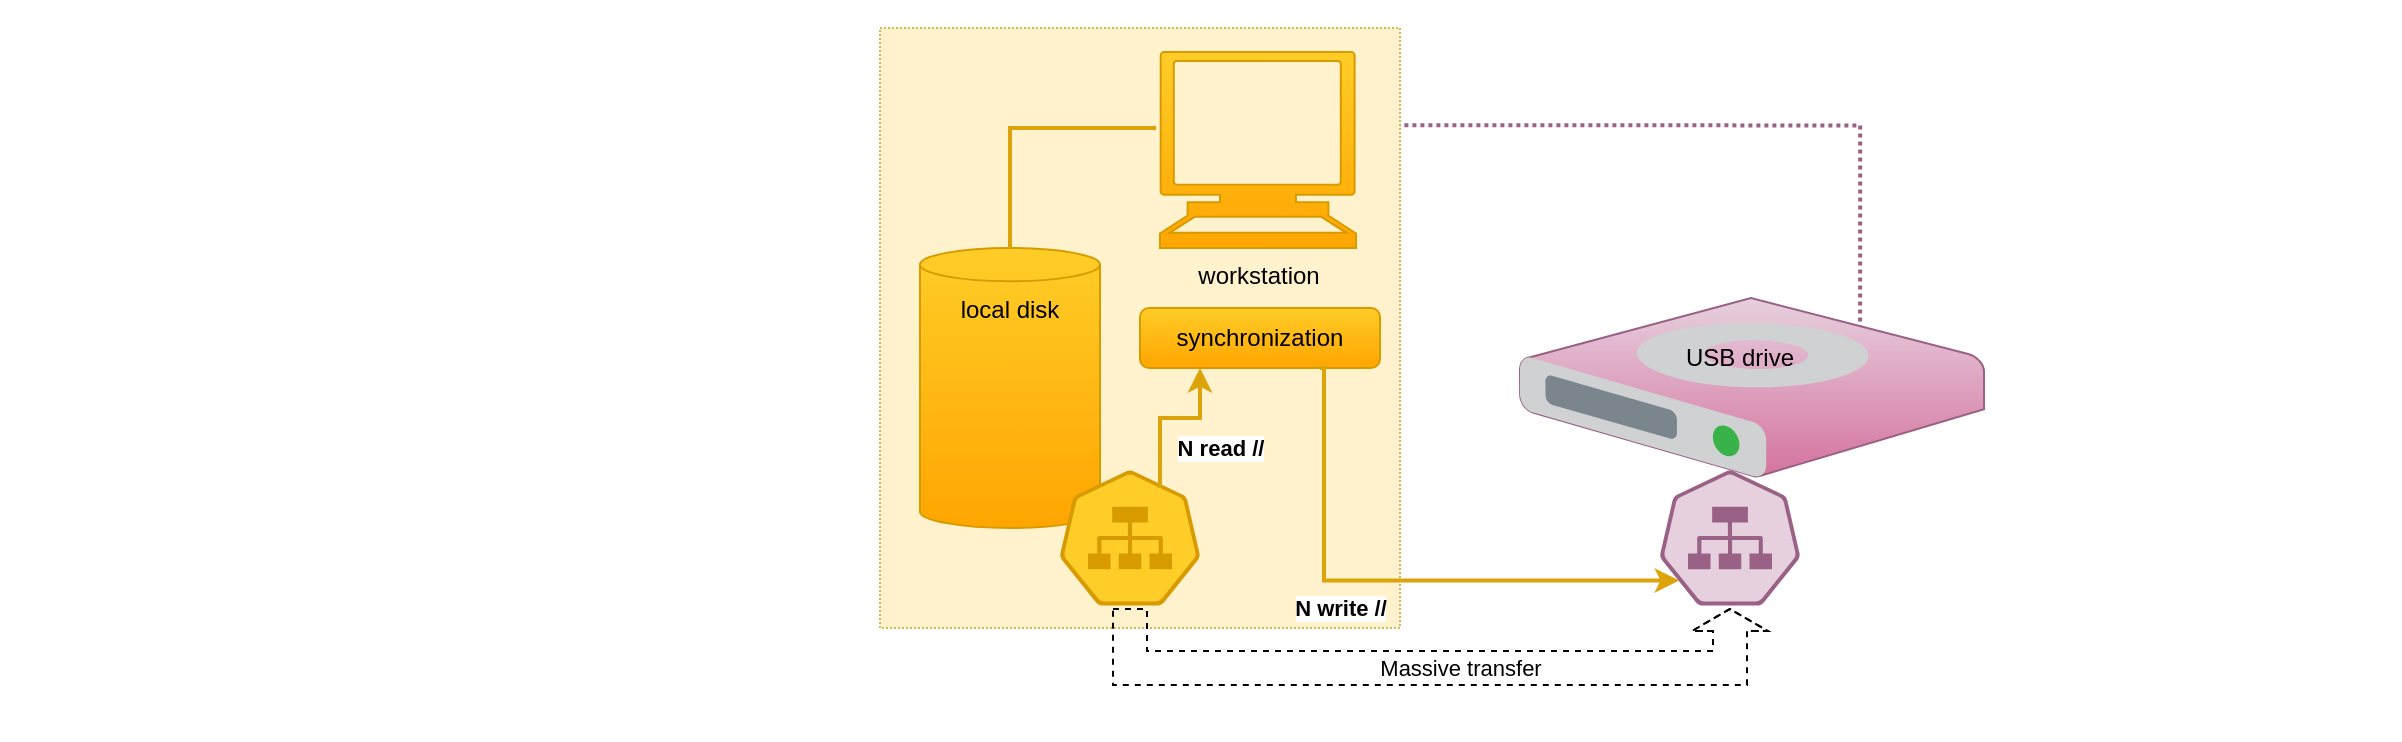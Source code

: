 <mxfile version="21.7.5" type="device" pages="5">
  <diagram name="parallel" id="xbd1cmqakaeu0mEXUq34">
    <mxGraphModel dx="1964" dy="855" grid="1" gridSize="10" guides="1" tooltips="1" connect="1" arrows="1" fold="1" page="1" pageScale="1" pageWidth="850" pageHeight="1100" math="0" shadow="0">
      <root>
        <mxCell id="0" />
        <mxCell id="1" parent="0" />
        <mxCell id="HlPi_A0TnI8v9f5cpEIh-1" value="" style="rounded=0;whiteSpace=wrap;html=1;strokeColor=none;fillColor=none;" parent="1" vertex="1">
          <mxGeometry x="-750" y="276" width="1200" height="370" as="geometry" />
        </mxCell>
        <mxCell id="HlPi_A0TnI8v9f5cpEIh-9" value="" style="endArrow=none;html=1;rounded=0;exitX=1.002;exitY=0.374;exitDx=0;exitDy=0;exitPerimeter=0;entryX=0.733;entryY=0.222;entryDx=0;entryDy=0;entryPerimeter=0;edgeStyle=orthogonalEdgeStyle;strokeWidth=2;strokeColor=#996185;dashed=1;dashPattern=1 1;" parent="1" source="HlPi_A0TnI8v9f5cpEIh-4" target="NjEROdZfGvhlIsb-5Q5I-1" edge="1">
          <mxGeometry width="50" height="50" relative="1" as="geometry">
            <mxPoint x="-90" y="450" as="sourcePoint" />
            <mxPoint y="400" as="targetPoint" />
          </mxGeometry>
        </mxCell>
        <mxCell id="HlPi_A0TnI8v9f5cpEIh-2" value="" style="rounded=0;whiteSpace=wrap;html=1;dashed=1;dashPattern=1 1;fillColor=#fff2cc;strokeColor=#d6b656;" parent="1" vertex="1">
          <mxGeometry x="-310" y="290" width="260" height="300" as="geometry" />
        </mxCell>
        <mxCell id="HlPi_A0TnI8v9f5cpEIh-3" value="local disk" style="shape=cylinder3;whiteSpace=wrap;html=1;boundedLbl=1;backgroundOutline=1;size=8.31;fillColor=#ffcd28;strokeColor=#d79b00;verticalAlign=top;gradientColor=#ffa500;" parent="1" vertex="1">
          <mxGeometry x="-290" y="400" width="90" height="140" as="geometry" />
        </mxCell>
        <mxCell id="HlPi_A0TnI8v9f5cpEIh-4" value="workstation" style="shape=mxgraph.signs.tech.computer;html=1;pointerEvents=1;fillColor=#ffcd28;strokeColor=#d79b00;verticalLabelPosition=bottom;verticalAlign=top;align=center;sketch=0;gradientColor=#ffa500;" parent="1" vertex="1">
          <mxGeometry x="-170" y="302" width="98" height="98" as="geometry" />
        </mxCell>
        <mxCell id="HlPi_A0TnI8v9f5cpEIh-6" value="" style="sketch=0;html=1;dashed=0;whitespace=wrap;fillColor=#ffcd28;strokeColor=#d79b00;points=[[0.005,0.63,0],[0.1,0.2,0],[0.9,0.2,0],[0.5,0,0],[0.995,0.63,0],[0.72,0.99,0],[0.5,1,0],[0.28,0.99,0]];verticalLabelPosition=bottom;align=center;verticalAlign=top;shape=mxgraph.kubernetes.icon;prIcon=svc;gradientColor=#ffa500;" parent="1" vertex="1">
          <mxGeometry x="-220" y="510" width="70" height="70" as="geometry" />
        </mxCell>
        <mxCell id="HlPi_A0TnI8v9f5cpEIh-8" value="" style="endArrow=none;html=1;rounded=0;entryX=-0.02;entryY=0.388;entryDx=0;entryDy=0;entryPerimeter=0;exitX=0.5;exitY=0;exitDx=0;exitDy=0;exitPerimeter=0;edgeStyle=orthogonalEdgeStyle;strokeWidth=2;strokeColor=#dca30a;" parent="1" source="HlPi_A0TnI8v9f5cpEIh-3" target="HlPi_A0TnI8v9f5cpEIh-4" edge="1">
          <mxGeometry width="50" height="50" relative="1" as="geometry">
            <mxPoint x="-30" y="470" as="sourcePoint" />
            <mxPoint x="20" y="420" as="targetPoint" />
            <Array as="points">
              <mxPoint x="-245" y="340" />
            </Array>
          </mxGeometry>
        </mxCell>
        <mxCell id="HlPi_A0TnI8v9f5cpEIh-11" value="" style="sketch=0;html=1;dashed=0;whitespace=wrap;fillColor=#e6d0de;strokeColor=#996185;points=[[0.005,0.63,0],[0.1,0.2,0],[0.9,0.2,0],[0.5,0,0],[0.995,0.63,0],[0.72,0.99,0],[0.5,1,0],[0.28,0.99,0]];verticalLabelPosition=bottom;align=center;verticalAlign=top;shape=mxgraph.kubernetes.icon;prIcon=svc;gradientColor=#d5739d;" parent="1" vertex="1">
          <mxGeometry x="80" y="510" width="70" height="70" as="geometry" />
        </mxCell>
        <mxCell id="HlPi_A0TnI8v9f5cpEIh-12" value="synchronization" style="rounded=1;whiteSpace=wrap;html=1;fillColor=#ffcd28;gradientColor=#ffa500;strokeColor=#d79b00;" parent="1" vertex="1">
          <mxGeometry x="-180" y="430" width="120" height="30" as="geometry" />
        </mxCell>
        <mxCell id="HlPi_A0TnI8v9f5cpEIh-13" value="&lt;font style=&quot;font-size: 11px;&quot;&gt;&lt;b&gt;N read //&lt;/b&gt;&lt;/font&gt;" style="endArrow=classic;html=1;rounded=0;exitX=0.714;exitY=0.143;exitDx=0;exitDy=0;exitPerimeter=0;entryX=0.25;entryY=1;entryDx=0;entryDy=0;strokeColor=#dca30a;strokeWidth=2;endFill=1;edgeStyle=orthogonalEdgeStyle;" parent="1" source="HlPi_A0TnI8v9f5cpEIh-6" target="HlPi_A0TnI8v9f5cpEIh-12" edge="1">
          <mxGeometry x="0.375" y="-18" width="50" height="50" relative="1" as="geometry">
            <mxPoint x="-90" y="450" as="sourcePoint" />
            <mxPoint x="-40" y="400" as="targetPoint" />
            <mxPoint x="-8" y="15" as="offset" />
          </mxGeometry>
        </mxCell>
        <mxCell id="HlPi_A0TnI8v9f5cpEIh-14" value="&lt;b&gt;N write //&lt;/b&gt;" style="endArrow=classic;html=1;rounded=0;exitX=0.75;exitY=1;exitDx=0;exitDy=0;entryX=0.137;entryY=0.803;entryDx=0;entryDy=0;entryPerimeter=0;strokeColor=#dca30a;strokeWidth=2;endFill=1;edgeStyle=orthogonalEdgeStyle;" parent="1" source="HlPi_A0TnI8v9f5cpEIh-12" target="HlPi_A0TnI8v9f5cpEIh-11" edge="1">
          <mxGeometry x="-0.187" y="-14" width="50" height="50" relative="1" as="geometry">
            <mxPoint x="-90" y="450" as="sourcePoint" />
            <mxPoint x="-40" y="400" as="targetPoint" />
            <Array as="points">
              <mxPoint x="-88" y="566" />
            </Array>
            <mxPoint as="offset" />
          </mxGeometry>
        </mxCell>
        <mxCell id="wDPDNgeOuQxSeEBZ8hxu-2" value="Massive transfer" style="endArrow=classic;html=1;rounded=0;exitX=0.5;exitY=1;exitDx=0;exitDy=0;exitPerimeter=0;entryX=0.5;entryY=1;entryDx=0;entryDy=0;entryPerimeter=0;edgeStyle=orthogonalEdgeStyle;curved=1;dashed=1;shape=flexArrow;labelBackgroundColor=none;width=17;endSize=3.335;" parent="1" source="HlPi_A0TnI8v9f5cpEIh-6" target="HlPi_A0TnI8v9f5cpEIh-11" edge="1">
          <mxGeometry x="0.083" width="50" height="50" relative="1" as="geometry">
            <mxPoint x="-150" y="480" as="sourcePoint" />
            <mxPoint x="-100" y="430" as="targetPoint" />
            <Array as="points">
              <mxPoint x="-185" y="610" />
              <mxPoint x="115" y="610" />
            </Array>
            <mxPoint as="offset" />
          </mxGeometry>
        </mxCell>
        <mxCell id="NjEROdZfGvhlIsb-5Q5I-1" value="" style="sketch=0;shadow=0;dashed=0;html=1;labelPosition=center;verticalLabelPosition=bottom;verticalAlign=top;align=center;outlineConnect=0;shape=mxgraph.veeam.3d.hard_drive;fillColor=#e6d0de;strokeColor=#996185;gradientColor=#d5739d;" parent="1" vertex="1">
          <mxGeometry x="10" y="425" width="232" height="90" as="geometry" />
        </mxCell>
        <mxCell id="wDPDNgeOuQxSeEBZ8hxu-3" value="USB drive" style="text;html=1;strokeColor=none;fillColor=none;align=center;verticalAlign=middle;whiteSpace=wrap;rounded=0;" parent="1" vertex="1">
          <mxGeometry x="90" y="440" width="60" height="30" as="geometry" />
        </mxCell>
      </root>
    </mxGraphModel>
  </diagram>
  <diagram name="parallel-obs" id="N-ErnAA34f1O9zT_d5eC">
    <mxGraphModel dx="1778" dy="713" grid="1" gridSize="10" guides="1" tooltips="1" connect="1" arrows="1" fold="1" page="1" pageScale="1" pageWidth="850" pageHeight="1100" math="0" shadow="0">
      <root>
        <mxCell id="h4xe_5m704zzYySY3POV-0" />
        <mxCell id="h4xe_5m704zzYySY3POV-1" parent="h4xe_5m704zzYySY3POV-0" />
        <mxCell id="h4xe_5m704zzYySY3POV-2" value="" style="rounded=0;whiteSpace=wrap;html=1;fillColor=none;strokeColor=none;" parent="h4xe_5m704zzYySY3POV-1" vertex="1">
          <mxGeometry x="-670" y="275" width="1200" height="370" as="geometry" />
        </mxCell>
        <mxCell id="ImFXF801CmeE-Objmwmf-1" value="internet" style="ellipse;shape=cloud;whiteSpace=wrap;html=1;fillColor=#f5f5f5;strokeColor=#666666;gradientColor=#b3b3b3;" parent="h4xe_5m704zzYySY3POV-1" vertex="1">
          <mxGeometry x="-90" y="420" width="120" height="80" as="geometry" />
        </mxCell>
        <mxCell id="ImFXF801CmeE-Objmwmf-4" value="Cloud Storage provider" style="rounded=0;whiteSpace=wrap;html=1;dashed=1;dashPattern=1 1;fillColor=#e1d5e7;strokeColor=#9673a6;verticalAlign=top;" parent="h4xe_5m704zzYySY3POV-1" vertex="1">
          <mxGeometry x="60" y="380" width="220" height="220" as="geometry" />
        </mxCell>
        <mxCell id="h4xe_5m704zzYySY3POV-3" value="" style="rounded=0;whiteSpace=wrap;html=1;dashed=1;dashPattern=1 1;fillColor=#fff2cc;strokeColor=#d6b656;" parent="h4xe_5m704zzYySY3POV-1" vertex="1">
          <mxGeometry x="-360" y="290" width="260" height="310" as="geometry" />
        </mxCell>
        <mxCell id="h4xe_5m704zzYySY3POV-4" value="local disk" style="shape=cylinder3;whiteSpace=wrap;html=1;boundedLbl=1;backgroundOutline=1;size=8.31;fillColor=#ffcd28;strokeColor=#d79b00;verticalAlign=top;gradientColor=#ffa500;" parent="h4xe_5m704zzYySY3POV-1" vertex="1">
          <mxGeometry x="-340" y="400" width="90" height="140" as="geometry" />
        </mxCell>
        <mxCell id="h4xe_5m704zzYySY3POV-5" value="workstation" style="shape=mxgraph.signs.tech.computer;html=1;pointerEvents=1;fillColor=#ffcd28;strokeColor=#d79b00;verticalLabelPosition=bottom;verticalAlign=top;align=center;sketch=0;gradientColor=#ffa500;" parent="h4xe_5m704zzYySY3POV-1" vertex="1">
          <mxGeometry x="-220" y="302" width="98" height="98" as="geometry" />
        </mxCell>
        <mxCell id="h4xe_5m704zzYySY3POV-7" value="" style="sketch=0;html=1;dashed=0;whitespace=wrap;fillColor=#ffcd28;strokeColor=#d79b00;points=[[0.005,0.63,0],[0.1,0.2,0],[0.9,0.2,0],[0.5,0,0],[0.995,0.63,0],[0.72,0.99,0],[0.5,1,0],[0.28,0.99,0]];verticalLabelPosition=bottom;align=center;verticalAlign=top;shape=mxgraph.kubernetes.icon;prIcon=svc;gradientColor=#ffa500;" parent="h4xe_5m704zzYySY3POV-1" vertex="1">
          <mxGeometry x="-270" y="510" width="70" height="70" as="geometry" />
        </mxCell>
        <mxCell id="h4xe_5m704zzYySY3POV-9" value="" style="endArrow=none;html=1;rounded=0;entryX=-0.02;entryY=0.388;entryDx=0;entryDy=0;entryPerimeter=0;exitX=0.5;exitY=0;exitDx=0;exitDy=0;exitPerimeter=0;edgeStyle=orthogonalEdgeStyle;strokeWidth=2;strokeColor=#dca30a;" parent="h4xe_5m704zzYySY3POV-1" source="h4xe_5m704zzYySY3POV-4" target="h4xe_5m704zzYySY3POV-5" edge="1">
          <mxGeometry width="50" height="50" relative="1" as="geometry">
            <mxPoint x="-80" y="470" as="sourcePoint" />
            <mxPoint x="-30" y="420" as="targetPoint" />
            <Array as="points">
              <mxPoint x="-295" y="340" />
            </Array>
          </mxGeometry>
        </mxCell>
        <mxCell id="h4xe_5m704zzYySY3POV-13" value="synchronization" style="rounded=1;whiteSpace=wrap;html=1;fillColor=#ffcd28;gradientColor=#ffa500;strokeColor=#d79b00;" parent="h4xe_5m704zzYySY3POV-1" vertex="1">
          <mxGeometry x="-240" y="430" width="130" height="30" as="geometry" />
        </mxCell>
        <mxCell id="h4xe_5m704zzYySY3POV-14" value="&lt;b style=&quot;border-color: var(--border-color); color: rgb(0, 0, 0); font-family: Helvetica; font-size: 11px; font-style: normal; font-variant-ligatures: normal; font-variant-caps: normal; letter-spacing: normal; orphans: 2; text-align: center; text-indent: 0px; text-transform: none; widows: 2; word-spacing: 0px; -webkit-text-stroke-width: 0px; background-color: rgb(255, 255, 255); text-decoration-thickness: initial; text-decoration-style: initial; text-decoration-color: initial;&quot;&gt;N read //&lt;/b&gt;" style="endArrow=classic;html=1;rounded=0;exitX=0.714;exitY=0.143;exitDx=0;exitDy=0;exitPerimeter=0;entryX=0.25;entryY=1;entryDx=0;entryDy=0;strokeColor=#dca30a;strokeWidth=2;endFill=1;edgeStyle=orthogonalEdgeStyle;" parent="h4xe_5m704zzYySY3POV-1" source="h4xe_5m704zzYySY3POV-7" target="h4xe_5m704zzYySY3POV-13" edge="1">
          <mxGeometry width="50" height="50" relative="1" as="geometry">
            <mxPoint x="-140" y="450" as="sourcePoint" />
            <mxPoint x="-90" y="400" as="targetPoint" />
          </mxGeometry>
        </mxCell>
        <mxCell id="h4xe_5m704zzYySY3POV-15" value="&lt;b style=&quot;border-color: var(--border-color); color: rgb(0, 0, 0); font-family: Helvetica; font-size: 11px; font-style: normal; font-variant-ligatures: normal; font-variant-caps: normal; letter-spacing: normal; orphans: 2; text-align: center; text-indent: 0px; text-transform: none; widows: 2; word-spacing: 0px; -webkit-text-stroke-width: 0px; text-decoration-thickness: initial; text-decoration-style: initial; text-decoration-color: initial;&quot;&gt;N write //&lt;/b&gt;" style="endArrow=classic;html=1;rounded=0;exitX=0.75;exitY=1;exitDx=0;exitDy=0;entryX=0.137;entryY=0.803;entryDx=0;entryDy=0;entryPerimeter=0;strokeColor=#dca30a;strokeWidth=2;endFill=1;edgeStyle=orthogonalEdgeStyle;" parent="h4xe_5m704zzYySY3POV-1" source="h4xe_5m704zzYySY3POV-13" target="h4xe_5m704zzYySY3POV-12" edge="1">
          <mxGeometry x="-0.833" y="-10" width="50" height="50" relative="1" as="geometry">
            <mxPoint x="-140" y="450" as="sourcePoint" />
            <mxPoint x="-90" y="400" as="targetPoint" />
            <Array as="points">
              <mxPoint x="-142" y="480" />
              <mxPoint x="-10" y="480" />
              <mxPoint x="-10" y="566" />
            </Array>
            <mxPoint as="offset" />
          </mxGeometry>
        </mxCell>
        <mxCell id="ImFXF801CmeE-Objmwmf-0" value="" style="sketch=0;outlineConnect=0;fillColor=#a20025;strokeColor=#6F0000;dashed=0;verticalLabelPosition=bottom;verticalAlign=top;align=center;html=1;fontSize=12;fontStyle=0;aspect=fixed;pointerEvents=1;shape=mxgraph.aws4.bucket;fontColor=#ffffff;" parent="h4xe_5m704zzYySY3POV-1" vertex="1">
          <mxGeometry x="76.15" y="430" width="105.77" height="110" as="geometry" />
        </mxCell>
        <mxCell id="h4xe_5m704zzYySY3POV-12" value="" style="sketch=0;html=1;dashed=0;whitespace=wrap;fillColor=#e6d0de;strokeColor=#996185;points=[[0.005,0.63,0],[0.1,0.2,0],[0.9,0.2,0],[0.5,0,0],[0.995,0.63,0],[0.72,0.99,0],[0.5,1,0],[0.28,0.99,0]];verticalLabelPosition=bottom;align=center;verticalAlign=top;shape=mxgraph.kubernetes.icon;prIcon=svc;gradientColor=#d5739d;" parent="h4xe_5m704zzYySY3POV-1" vertex="1">
          <mxGeometry x="130" y="510" width="70" height="70" as="geometry" />
        </mxCell>
        <mxCell id="1ufUF06PB-6qoJVtZd1o-1" value="" style="endArrow=classic;html=1;rounded=0;exitX=0.5;exitY=1;exitDx=0;exitDy=0;exitPerimeter=0;entryX=0.5;entryY=1;entryDx=0;entryDy=0;entryPerimeter=0;edgeStyle=orthogonalEdgeStyle;shape=flexArrow;labelBackgroundColor=none;dashed=1;endSize=3.381;width=18.571;" edge="1" parent="h4xe_5m704zzYySY3POV-1" source="h4xe_5m704zzYySY3POV-7" target="h4xe_5m704zzYySY3POV-12">
          <mxGeometry width="50" height="50" relative="1" as="geometry">
            <mxPoint x="-170" y="490" as="sourcePoint" />
            <mxPoint x="-120" y="440" as="targetPoint" />
            <Array as="points">
              <mxPoint x="-235" y="620" />
              <mxPoint x="165" y="620" />
            </Array>
          </mxGeometry>
        </mxCell>
        <mxCell id="PvTCi-J2W3V6Vu_U8ob3-0" value="Massive transfer" style="edgeLabel;html=1;align=center;verticalAlign=middle;resizable=0;points=[];" vertex="1" connectable="0" parent="1ufUF06PB-6qoJVtZd1o-1">
          <mxGeometry x="-0.107" y="-2" relative="1" as="geometry">
            <mxPoint as="offset" />
          </mxGeometry>
        </mxCell>
      </root>
    </mxGraphModel>
  </diagram>
  <diagram name="flow" id="vfZSy7-a56-CVmurbbdk">
    <mxGraphModel dx="1964" dy="855" grid="1" gridSize="10" guides="1" tooltips="1" connect="1" arrows="1" fold="1" page="1" pageScale="1" pageWidth="850" pageHeight="1100" math="0" shadow="0">
      <root>
        <mxCell id="Wtbp_oa7AHhfb4Buwzyu-0" />
        <mxCell id="Wtbp_oa7AHhfb4Buwzyu-1" parent="Wtbp_oa7AHhfb4Buwzyu-0" />
        <mxCell id="BjwVU6OR3pBGzID2t4Jb-0" value="" style="rounded=0;whiteSpace=wrap;html=1;strokeColor=none;fillColor=none;" vertex="1" parent="Wtbp_oa7AHhfb4Buwzyu-1">
          <mxGeometry x="-750" y="276" width="1200" height="370" as="geometry" />
        </mxCell>
        <mxCell id="BjwVU6OR3pBGzID2t4Jb-1" value="" style="endArrow=none;html=1;rounded=0;exitX=1.002;exitY=0.374;exitDx=0;exitDy=0;exitPerimeter=0;entryX=0.733;entryY=0.222;entryDx=0;entryDy=0;entryPerimeter=0;edgeStyle=orthogonalEdgeStyle;strokeWidth=2;strokeColor=#996185;dashed=1;dashPattern=1 1;" edge="1" parent="Wtbp_oa7AHhfb4Buwzyu-1" source="BjwVU6OR3pBGzID2t4Jb-4" target="BjwVU6OR3pBGzID2t4Jb-11">
          <mxGeometry width="50" height="50" relative="1" as="geometry">
            <mxPoint x="-90" y="450" as="sourcePoint" />
            <mxPoint y="400" as="targetPoint" />
          </mxGeometry>
        </mxCell>
        <mxCell id="BjwVU6OR3pBGzID2t4Jb-2" value="" style="rounded=0;whiteSpace=wrap;html=1;dashed=1;dashPattern=1 1;fillColor=#fff2cc;strokeColor=#d6b656;" vertex="1" parent="Wtbp_oa7AHhfb4Buwzyu-1">
          <mxGeometry x="-310" y="290" width="260" height="300" as="geometry" />
        </mxCell>
        <mxCell id="BjwVU6OR3pBGzID2t4Jb-3" value="local disk" style="shape=cylinder3;whiteSpace=wrap;html=1;boundedLbl=1;backgroundOutline=1;size=8.31;fillColor=#ffcd28;strokeColor=#d79b00;verticalAlign=top;gradientColor=#ffa500;" vertex="1" parent="Wtbp_oa7AHhfb4Buwzyu-1">
          <mxGeometry x="-290" y="400" width="90" height="140" as="geometry" />
        </mxCell>
        <mxCell id="BjwVU6OR3pBGzID2t4Jb-4" value="workstation" style="shape=mxgraph.signs.tech.computer;html=1;pointerEvents=1;fillColor=#ffcd28;strokeColor=#d79b00;verticalLabelPosition=bottom;verticalAlign=top;align=center;sketch=0;gradientColor=#ffa500;" vertex="1" parent="Wtbp_oa7AHhfb4Buwzyu-1">
          <mxGeometry x="-170" y="302" width="98" height="98" as="geometry" />
        </mxCell>
        <mxCell id="BjwVU6OR3pBGzID2t4Jb-5" value="" style="sketch=0;html=1;dashed=0;whitespace=wrap;fillColor=#ffcd28;strokeColor=#d79b00;points=[[0.005,0.63,0],[0.1,0.2,0],[0.9,0.2,0],[0.5,0,0],[0.995,0.63,0],[0.72,0.99,0],[0.5,1,0],[0.28,0.99,0]];verticalLabelPosition=bottom;align=center;verticalAlign=top;shape=mxgraph.kubernetes.icon;prIcon=svc;gradientColor=#ffa500;" vertex="1" parent="Wtbp_oa7AHhfb4Buwzyu-1">
          <mxGeometry x="-220" y="510" width="70" height="70" as="geometry" />
        </mxCell>
        <mxCell id="BjwVU6OR3pBGzID2t4Jb-6" value="" style="endArrow=none;html=1;rounded=0;entryX=-0.02;entryY=0.388;entryDx=0;entryDy=0;entryPerimeter=0;exitX=0.5;exitY=0;exitDx=0;exitDy=0;exitPerimeter=0;edgeStyle=orthogonalEdgeStyle;strokeWidth=2;strokeColor=#dca30a;" edge="1" parent="Wtbp_oa7AHhfb4Buwzyu-1" source="BjwVU6OR3pBGzID2t4Jb-3" target="BjwVU6OR3pBGzID2t4Jb-4">
          <mxGeometry width="50" height="50" relative="1" as="geometry">
            <mxPoint x="-30" y="470" as="sourcePoint" />
            <mxPoint x="20" y="420" as="targetPoint" />
            <Array as="points">
              <mxPoint x="-245" y="340" />
            </Array>
          </mxGeometry>
        </mxCell>
        <mxCell id="BjwVU6OR3pBGzID2t4Jb-7" value="" style="sketch=0;html=1;dashed=0;whitespace=wrap;fillColor=#e6d0de;strokeColor=#996185;points=[[0.005,0.63,0],[0.1,0.2,0],[0.9,0.2,0],[0.5,0,0],[0.995,0.63,0],[0.72,0.99,0],[0.5,1,0],[0.28,0.99,0]];verticalLabelPosition=bottom;align=center;verticalAlign=top;shape=mxgraph.kubernetes.icon;prIcon=svc;gradientColor=#d5739d;" vertex="1" parent="Wtbp_oa7AHhfb4Buwzyu-1">
          <mxGeometry x="80" y="510" width="70" height="70" as="geometry" />
        </mxCell>
        <mxCell id="BjwVU6OR3pBGzID2t4Jb-8" value="synchronization" style="rounded=1;whiteSpace=wrap;html=1;fillColor=#ffcd28;gradientColor=#ffa500;strokeColor=#d79b00;" vertex="1" parent="Wtbp_oa7AHhfb4Buwzyu-1">
          <mxGeometry x="-180" y="430" width="120" height="30" as="geometry" />
        </mxCell>
        <mxCell id="BjwVU6OR3pBGzID2t4Jb-9" value="" style="endArrow=classic;html=1;rounded=0;exitX=0.5;exitY=0;exitDx=0;exitDy=0;exitPerimeter=0;entryX=0.25;entryY=1;entryDx=0;entryDy=0;strokeColor=#dca30a;strokeWidth=2;endFill=1;edgeStyle=orthogonalEdgeStyle;startArrow=classic;startFill=1;" edge="1" parent="Wtbp_oa7AHhfb4Buwzyu-1" source="BjwVU6OR3pBGzID2t4Jb-5" target="BjwVU6OR3pBGzID2t4Jb-8">
          <mxGeometry x="0.375" y="-18" width="50" height="50" relative="1" as="geometry">
            <mxPoint x="-90" y="450" as="sourcePoint" />
            <mxPoint x="-40" y="400" as="targetPoint" />
            <mxPoint x="-8" y="15" as="offset" />
            <Array as="points">
              <mxPoint x="-185" y="485" />
              <mxPoint x="-150" y="485" />
            </Array>
          </mxGeometry>
        </mxCell>
        <mxCell id="BjwVU6OR3pBGzID2t4Jb-10" value="&lt;b&gt;encrypt // write&lt;/b&gt;" style="endArrow=classic;html=1;rounded=0;exitX=0.75;exitY=1;exitDx=0;exitDy=0;entryX=0.1;entryY=0.2;entryDx=0;entryDy=0;entryPerimeter=0;strokeColor=#dca30a;strokeWidth=2;endFill=1;edgeStyle=orthogonalEdgeStyle;" edge="1" parent="Wtbp_oa7AHhfb4Buwzyu-1" source="BjwVU6OR3pBGzID2t4Jb-8" target="BjwVU6OR3pBGzID2t4Jb-7">
          <mxGeometry x="0.361" y="14" width="50" height="50" relative="1" as="geometry">
            <mxPoint x="-90" y="450" as="sourcePoint" />
            <mxPoint x="-40" y="400" as="targetPoint" />
            <Array as="points">
              <mxPoint x="-90" y="524" />
            </Array>
            <mxPoint as="offset" />
          </mxGeometry>
        </mxCell>
        <mxCell id="BjwVU6OR3pBGzID2t4Jb-11" value="" style="sketch=0;shadow=0;dashed=0;html=1;labelPosition=center;verticalLabelPosition=bottom;verticalAlign=top;align=center;outlineConnect=0;shape=mxgraph.veeam.3d.hard_drive;fillColor=#e6d0de;strokeColor=#996185;gradientColor=#d5739d;" vertex="1" parent="Wtbp_oa7AHhfb4Buwzyu-1">
          <mxGeometry x="10" y="425" width="232" height="90" as="geometry" />
        </mxCell>
        <mxCell id="BjwVU6OR3pBGzID2t4Jb-12" value="USB drive" style="text;html=1;strokeColor=none;fillColor=none;align=center;verticalAlign=middle;whiteSpace=wrap;rounded=0;" vertex="1" parent="Wtbp_oa7AHhfb4Buwzyu-1">
          <mxGeometry x="90" y="440" width="60" height="30" as="geometry" />
        </mxCell>
        <mxCell id="BjwVU6OR3pBGzID2t4Jb-13" value="&lt;b&gt;read // decrypt&lt;/b&gt;" style="endArrow=classic;html=1;rounded=0;exitX=0.005;exitY=0.63;exitDx=0;exitDy=0;entryX=0.5;entryY=1;entryDx=0;entryDy=0;strokeColor=#dca30a;strokeWidth=2;endFill=1;edgeStyle=orthogonalEdgeStyle;exitPerimeter=0;" edge="1" parent="Wtbp_oa7AHhfb4Buwzyu-1" source="BjwVU6OR3pBGzID2t4Jb-7" target="BjwVU6OR3pBGzID2t4Jb-8">
          <mxGeometry x="-0.522" y="16" width="50" height="50" relative="1" as="geometry">
            <mxPoint x="-80" y="470" as="sourcePoint" />
            <mxPoint x="97" y="534" as="targetPoint" />
            <Array as="points">
              <mxPoint x="-120" y="554" />
            </Array>
            <mxPoint as="offset" />
          </mxGeometry>
        </mxCell>
      </root>
    </mxGraphModel>
  </diagram>
  <diagram id="ffWOIVrWZ-BWhonjWvs1" name="index">
    <mxGraphModel dx="1487" dy="489" grid="1" gridSize="10" guides="1" tooltips="1" connect="1" arrows="1" fold="1" page="1" pageScale="1" pageWidth="850" pageHeight="1100" math="0" shadow="0">
      <root>
        <mxCell id="0" />
        <mxCell id="1" parent="0" />
        <mxCell id="9tb2F6q1_nMI29twRdvl-1" value="" style="rounded=0;whiteSpace=wrap;html=1;fillColor=none;strokeColor=none;" vertex="1" parent="1">
          <mxGeometry x="-670" y="260" width="1200" height="370" as="geometry" />
        </mxCell>
        <mxCell id="9tb2F6q1_nMI29twRdvl-2" value="Cloud Storage provider" style="rounded=0;whiteSpace=wrap;html=1;dashed=1;dashPattern=1 1;fillColor=#e1d5e7;strokeColor=#9673a6;verticalAlign=top;" vertex="1" parent="1">
          <mxGeometry x="60" y="380" width="220" height="210" as="geometry" />
        </mxCell>
        <mxCell id="9tb2F6q1_nMI29twRdvl-3" value="" style="rounded=0;whiteSpace=wrap;html=1;dashed=1;dashPattern=1 1;fillColor=#fff2cc;strokeColor=#d6b656;" vertex="1" parent="1">
          <mxGeometry x="-360" y="270" width="260" height="320" as="geometry" />
        </mxCell>
        <mxCell id="9tb2F6q1_nMI29twRdvl-4" value="local disk" style="shape=cylinder3;whiteSpace=wrap;html=1;boundedLbl=1;backgroundOutline=1;size=8.31;fillColor=#ffcd28;strokeColor=#d79b00;verticalAlign=top;gradientColor=#ffa500;" vertex="1" parent="1">
          <mxGeometry x="-340" y="400" width="90" height="140" as="geometry" />
        </mxCell>
        <mxCell id="9tb2F6q1_nMI29twRdvl-5" value="workstation" style="shape=mxgraph.signs.tech.computer;html=1;pointerEvents=1;fillColor=#ffcd28;strokeColor=#d79b00;verticalLabelPosition=bottom;verticalAlign=top;align=center;sketch=0;gradientColor=#ffa500;" vertex="1" parent="1">
          <mxGeometry x="-220" y="302" width="98" height="98" as="geometry" />
        </mxCell>
        <mxCell id="9tb2F6q1_nMI29twRdvl-6" value="" style="sketch=0;html=1;dashed=0;whitespace=wrap;fillColor=#ffcd28;strokeColor=#d79b00;points=[[0.005,0.63,0],[0.1,0.2,0],[0.9,0.2,0],[0.5,0,0],[0.995,0.63,0],[0.72,0.99,0],[0.5,1,0],[0.28,0.99,0]];verticalLabelPosition=bottom;align=center;verticalAlign=top;shape=mxgraph.kubernetes.icon;prIcon=svc;gradientColor=#ffa500;" vertex="1" parent="1">
          <mxGeometry x="-290" y="500" width="70" height="70" as="geometry" />
        </mxCell>
        <mxCell id="9tb2F6q1_nMI29twRdvl-7" value="" style="endArrow=none;html=1;rounded=0;entryX=-0.02;entryY=0.388;entryDx=0;entryDy=0;entryPerimeter=0;exitX=0.5;exitY=0;exitDx=0;exitDy=0;exitPerimeter=0;edgeStyle=orthogonalEdgeStyle;strokeWidth=2;strokeColor=#dca30a;" edge="1" parent="1" source="9tb2F6q1_nMI29twRdvl-4" target="9tb2F6q1_nMI29twRdvl-5">
          <mxGeometry width="50" height="50" relative="1" as="geometry">
            <mxPoint x="-80" y="470" as="sourcePoint" />
            <mxPoint x="-30" y="420" as="targetPoint" />
            <Array as="points">
              <mxPoint x="-295" y="340" />
            </Array>
          </mxGeometry>
        </mxCell>
        <mxCell id="9tb2F6q1_nMI29twRdvl-8" value="synchronization" style="rounded=1;whiteSpace=wrap;html=1;fillColor=#ffcd28;gradientColor=#ffa500;strokeColor=#d79b00;" vertex="1" parent="1">
          <mxGeometry x="-240" y="430" width="130" height="30" as="geometry" />
        </mxCell>
        <mxCell id="9tb2F6q1_nMI29twRdvl-9" value="" style="endArrow=classic;html=1;rounded=0;exitX=0.714;exitY=0.143;exitDx=0;exitDy=0;exitPerimeter=0;entryX=0.25;entryY=1;entryDx=0;entryDy=0;strokeColor=#dca30a;strokeWidth=2;endFill=1;edgeStyle=orthogonalEdgeStyle;" edge="1" parent="1" source="9tb2F6q1_nMI29twRdvl-6" target="9tb2F6q1_nMI29twRdvl-8">
          <mxGeometry width="50" height="50" relative="1" as="geometry">
            <mxPoint x="-140" y="450" as="sourcePoint" />
            <mxPoint x="-90" y="400" as="targetPoint" />
          </mxGeometry>
        </mxCell>
        <mxCell id="9tb2F6q1_nMI29twRdvl-10" value="" style="endArrow=classic;html=1;rounded=0;exitX=0.75;exitY=1;exitDx=0;exitDy=0;entryX=0.1;entryY=0.2;entryDx=0;entryDy=0;entryPerimeter=0;strokeColor=#dca30a;strokeWidth=2;endFill=1;edgeStyle=orthogonalEdgeStyle;" edge="1" parent="1" source="9tb2F6q1_nMI29twRdvl-8" target="9tb2F6q1_nMI29twRdvl-15">
          <mxGeometry width="50" height="50" relative="1" as="geometry">
            <mxPoint x="-140" y="450" as="sourcePoint" />
            <mxPoint x="-90" y="400" as="targetPoint" />
          </mxGeometry>
        </mxCell>
        <mxCell id="9tb2F6q1_nMI29twRdvl-11" value="" style="sketch=0;outlineConnect=0;fillColor=#a20025;strokeColor=#6F0000;dashed=0;verticalLabelPosition=bottom;verticalAlign=top;align=center;html=1;fontSize=12;fontStyle=0;aspect=fixed;pointerEvents=1;shape=mxgraph.aws4.bucket;fontColor=#ffffff;" vertex="1" parent="1">
          <mxGeometry x="78.07" y="420" width="105.77" height="110" as="geometry" />
        </mxCell>
        <mxCell id="9tb2F6q1_nMI29twRdvl-12" value="" style="ellipse;shape=cloud;whiteSpace=wrap;html=1;fillColor=#f5f5f5;strokeColor=#666666;gradientColor=#b3b3b3;" vertex="1" parent="1">
          <mxGeometry x="-90" y="420" width="120" height="80" as="geometry" />
        </mxCell>
        <mxCell id="9tb2F6q1_nMI29twRdvl-13" value="" style="sketch=0;html=1;dashed=0;whitespace=wrap;fillColor=#e6d0de;strokeColor=#996185;points=[[0.005,0.63,0],[0.1,0.2,0],[0.9,0.2,0],[0.5,0,0],[0.995,0.63,0],[0.72,0.99,0],[0.5,1,0],[0.28,0.99,0]];verticalLabelPosition=bottom;align=center;verticalAlign=top;shape=mxgraph.kubernetes.icon;prIcon=svc;gradientColor=#d5739d;" vertex="1" parent="1">
          <mxGeometry x="191.92" y="480" width="70" height="70" as="geometry" />
        </mxCell>
        <mxCell id="9tb2F6q1_nMI29twRdvl-14" value="" style="sketch=0;html=1;dashed=0;whitespace=wrap;fillColor=#e6d0de;strokeColor=#996185;points=[[0.005,0.63,0],[0.1,0.2,0],[0.9,0.2,0],[0.5,0,0],[0.995,0.63,0],[0.72,0.99,0],[0.5,1,0],[0.28,0.99,0]];verticalLabelPosition=bottom;align=center;verticalAlign=top;shape=mxgraph.kubernetes.icon;prIcon=svc;gradientColor=#d5739d;" vertex="1" parent="1">
          <mxGeometry x="161.92" y="490" width="70" height="70" as="geometry" />
        </mxCell>
        <mxCell id="9tb2F6q1_nMI29twRdvl-15" value="" style="sketch=0;html=1;dashed=0;whitespace=wrap;fillColor=#e6d0de;strokeColor=#996185;points=[[0.005,0.63,0],[0.1,0.2,0],[0.9,0.2,0],[0.5,0,0],[0.995,0.63,0],[0.72,0.99,0],[0.5,1,0],[0.28,0.99,0]];verticalLabelPosition=bottom;align=center;verticalAlign=top;shape=mxgraph.kubernetes.icon;prIcon=svc;gradientColor=#d5739d;" vertex="1" parent="1">
          <mxGeometry x="131.92" y="500" width="70" height="70" as="geometry" />
        </mxCell>
        <mxCell id="9tb2F6q1_nMI29twRdvl-16" value="&lt;b&gt;local index = remote metadata&lt;/b&gt;" style="endArrow=classic;startArrow=classic;html=1;rounded=0;dashed=1;entryX=0.456;entryY=0.961;entryDx=0;entryDy=0;entryPerimeter=0;edgeStyle=orthogonalEdgeStyle;" edge="1" parent="1">
          <mxGeometry width="50" height="50" relative="1" as="geometry">
            <mxPoint x="-160.002" y="500.001" as="sourcePoint" />
            <mxPoint x="173.79" y="567.29" as="targetPoint" />
            <Array as="points">
              <mxPoint x="-160" y="610" />
              <mxPoint x="174" y="610" />
            </Array>
          </mxGeometry>
        </mxCell>
        <mxCell id="9tb2F6q1_nMI29twRdvl-17" value="&lt;font style=&quot;font-size: 11px;&quot; color=&quot;#754c00&quot;&gt;&lt;b&gt;DSS configuration&lt;br&gt;DSS local index&lt;/b&gt;&lt;br&gt;&lt;/font&gt;" style="sketch=0;outlineConnect=0;fillColor=#754C00;strokeColor=#3700CC;dashed=0;verticalLabelPosition=bottom;verticalAlign=top;align=center;html=1;fontSize=12;fontStyle=0;aspect=fixed;pointerEvents=1;shape=mxgraph.aws4.folder;strokeWidth=4;fontColor=#ffffff;" vertex="1" parent="1">
          <mxGeometry x="-188.74" y="465.89" width="37.48" height="34.11" as="geometry" />
        </mxCell>
      </root>
    </mxGraphModel>
  </diagram>
  <diagram id="kjnwcQqpCZPqScUG_dhE" name="index-remote">
    <mxGraphModel dx="1964" dy="855" grid="1" gridSize="10" guides="1" tooltips="1" connect="1" arrows="1" fold="1" page="1" pageScale="1" pageWidth="850" pageHeight="1100" math="0" shadow="0">
      <root>
        <mxCell id="0" />
        <mxCell id="1" parent="0" />
        <mxCell id="h1Bqdh__eKAffVIOdi3K-1" value="" style="rounded=0;whiteSpace=wrap;html=1;fillColor=none;strokeColor=none;" vertex="1" parent="1">
          <mxGeometry x="-435" y="240" width="1200" height="390" as="geometry" />
        </mxCell>
        <mxCell id="h1Bqdh__eKAffVIOdi3K-2" value="Cloud Storage provider" style="rounded=0;whiteSpace=wrap;html=1;dashed=1;dashPattern=1 1;fillColor=#e1d5e7;strokeColor=#9673a6;verticalAlign=top;strokeWidth=2;" vertex="1" parent="1">
          <mxGeometry x="60" y="450" width="220" height="160" as="geometry" />
        </mxCell>
        <mxCell id="h1Bqdh__eKAffVIOdi3K-3" value="User A" style="rounded=0;whiteSpace=wrap;html=1;dashed=1;dashPattern=1 1;fillColor=#fff2cc;strokeColor=#d6b656;verticalAlign=top;strokeWidth=2;" vertex="1" parent="1">
          <mxGeometry x="-360" y="270" width="260" height="320" as="geometry" />
        </mxCell>
        <mxCell id="h1Bqdh__eKAffVIOdi3K-4" value="local disk" style="shape=cylinder3;whiteSpace=wrap;html=1;boundedLbl=1;backgroundOutline=1;size=8.31;fillColor=#ffcd28;strokeColor=#d79b00;verticalAlign=top;gradientColor=#ffa500;" vertex="1" parent="1">
          <mxGeometry x="-340" y="400" width="90" height="140" as="geometry" />
        </mxCell>
        <mxCell id="h1Bqdh__eKAffVIOdi3K-5" value="workstation" style="shape=mxgraph.signs.tech.computer;html=1;pointerEvents=1;fillColor=#ffcd28;strokeColor=#d79b00;verticalLabelPosition=bottom;verticalAlign=top;align=center;sketch=0;gradientColor=#ffa500;" vertex="1" parent="1">
          <mxGeometry x="-220" y="302" width="98" height="98" as="geometry" />
        </mxCell>
        <mxCell id="h1Bqdh__eKAffVIOdi3K-6" value="" style="sketch=0;html=1;dashed=0;whitespace=wrap;fillColor=#ffcd28;strokeColor=#d79b00;points=[[0.005,0.63,0],[0.1,0.2,0],[0.9,0.2,0],[0.5,0,0],[0.995,0.63,0],[0.72,0.99,0],[0.5,1,0],[0.28,0.99,0]];verticalLabelPosition=bottom;align=center;verticalAlign=top;shape=mxgraph.kubernetes.icon;prIcon=svc;gradientColor=#ffa500;" vertex="1" parent="1">
          <mxGeometry x="-270" y="510" width="70" height="70" as="geometry" />
        </mxCell>
        <mxCell id="h1Bqdh__eKAffVIOdi3K-7" value="" style="endArrow=none;html=1;rounded=0;entryX=-0.02;entryY=0.388;entryDx=0;entryDy=0;entryPerimeter=0;exitX=0.5;exitY=0;exitDx=0;exitDy=0;exitPerimeter=0;edgeStyle=orthogonalEdgeStyle;strokeWidth=2;strokeColor=#dca30a;" edge="1" parent="1" source="h1Bqdh__eKAffVIOdi3K-4" target="h1Bqdh__eKAffVIOdi3K-5">
          <mxGeometry width="50" height="50" relative="1" as="geometry">
            <mxPoint x="-80" y="470" as="sourcePoint" />
            <mxPoint x="-30" y="420" as="targetPoint" />
            <Array as="points">
              <mxPoint x="-295" y="340" />
            </Array>
          </mxGeometry>
        </mxCell>
        <mxCell id="h1Bqdh__eKAffVIOdi3K-8" value="synchronization" style="rounded=1;whiteSpace=wrap;html=1;fillColor=#ffcd28;gradientColor=#ffa500;strokeColor=#d79b00;" vertex="1" parent="1">
          <mxGeometry x="-240" y="430" width="130" height="30" as="geometry" />
        </mxCell>
        <mxCell id="h1Bqdh__eKAffVIOdi3K-9" value="" style="endArrow=classic;html=1;rounded=0;exitX=0.714;exitY=0.143;exitDx=0;exitDy=0;exitPerimeter=0;entryX=0.25;entryY=1;entryDx=0;entryDy=0;strokeColor=#dca30a;strokeWidth=2;endFill=1;edgeStyle=orthogonalEdgeStyle;" edge="1" parent="1" source="h1Bqdh__eKAffVIOdi3K-6" target="h1Bqdh__eKAffVIOdi3K-8">
          <mxGeometry width="50" height="50" relative="1" as="geometry">
            <mxPoint x="-140" y="450" as="sourcePoint" />
            <mxPoint x="-90" y="400" as="targetPoint" />
          </mxGeometry>
        </mxCell>
        <mxCell id="h1Bqdh__eKAffVIOdi3K-10" value="" style="sketch=0;outlineConnect=0;fillColor=#a20025;strokeColor=#6F0000;dashed=0;verticalLabelPosition=bottom;verticalAlign=top;align=center;html=1;fontSize=12;fontStyle=0;aspect=fixed;pointerEvents=1;shape=mxgraph.aws4.bucket;fontColor=#ffffff;" vertex="1" parent="1">
          <mxGeometry x="90" y="474.4" width="91.92" height="95.6" as="geometry" />
        </mxCell>
        <mxCell id="h1Bqdh__eKAffVIOdi3K-11" value="" style="sketch=0;html=1;dashed=0;whitespace=wrap;fillColor=#e6d0de;strokeColor=#996185;points=[[0.005,0.63,0],[0.1,0.2,0],[0.9,0.2,0],[0.5,0,0],[0.995,0.63,0],[0.72,0.99,0],[0.5,1,0],[0.28,0.99,0]];verticalLabelPosition=bottom;align=center;verticalAlign=top;shape=mxgraph.kubernetes.icon;prIcon=svc;gradientColor=#d5739d;" vertex="1" parent="1">
          <mxGeometry x="190" y="520" width="70" height="70" as="geometry" />
        </mxCell>
        <mxCell id="h1Bqdh__eKAffVIOdi3K-12" value="" style="sketch=0;html=1;dashed=0;whitespace=wrap;fillColor=#e6d0de;strokeColor=#996185;points=[[0.005,0.63,0],[0.1,0.2,0],[0.9,0.2,0],[0.5,0,0],[0.995,0.63,0],[0.72,0.99,0],[0.5,1,0],[0.28,0.99,0]];verticalLabelPosition=bottom;align=center;verticalAlign=top;shape=mxgraph.kubernetes.icon;prIcon=svc;gradientColor=#d5739d;" vertex="1" parent="1">
          <mxGeometry x="160" y="530" width="70" height="70" as="geometry" />
        </mxCell>
        <mxCell id="h1Bqdh__eKAffVIOdi3K-13" value="" style="sketch=0;html=1;dashed=0;whitespace=wrap;fillColor=#e6d0de;strokeColor=#996185;points=[[0.005,0.63,0],[0.1,0.2,0],[0.9,0.2,0],[0.5,0,0],[0.995,0.63,0],[0.72,0.99,0],[0.5,1,0],[0.28,0.99,0]];verticalLabelPosition=bottom;align=center;verticalAlign=top;shape=mxgraph.kubernetes.icon;prIcon=svc;gradientColor=#d5739d;" vertex="1" parent="1">
          <mxGeometry x="130" y="540" width="70" height="70" as="geometry" />
        </mxCell>
        <mxCell id="h1Bqdh__eKAffVIOdi3K-14" value="&lt;b style=&quot;border-color: var(--border-color); color: rgb(117, 76, 0); font-size: 11px;&quot;&gt;DSS client&amp;nbsp;index&lt;/b&gt;" style="sketch=0;outlineConnect=0;fillColor=#754C00;strokeColor=#3700CC;dashed=0;verticalLabelPosition=bottom;verticalAlign=top;align=center;html=1;fontSize=12;fontStyle=0;aspect=fixed;pointerEvents=1;shape=mxgraph.aws4.folder;strokeWidth=4;fontColor=#ffffff;" vertex="1" parent="1">
          <mxGeometry x="-188.74" y="465.89" width="37.48" height="34.11" as="geometry" />
        </mxCell>
        <mxCell id="h1Bqdh__eKAffVIOdi3K-15" value="HTTP hosting" style="rounded=0;whiteSpace=wrap;html=1;dashed=1;dashPattern=1 1;fillColor=#dae8fc;strokeColor=#6c8ebf;verticalAlign=top;strokeWidth=2;" vertex="1" parent="1">
          <mxGeometry x="80" y="250" width="180" height="140" as="geometry" />
        </mxCell>
        <mxCell id="h1Bqdh__eKAffVIOdi3K-16" value="Cabri HTTP Server" style="rounded=1;whiteSpace=wrap;html=1;fillColor=#dae8fc;gradientColor=#7ea6e0;strokeColor=#6c8ebf;" vertex="1" parent="1">
          <mxGeometry x="90" y="280" width="160" height="32" as="geometry" />
        </mxCell>
        <mxCell id="h1Bqdh__eKAffVIOdi3K-18" value="" style="ellipse;shape=cloud;whiteSpace=wrap;html=1;fillColor=#f5f5f5;strokeColor=#666666;gradientColor=#b3b3b3;" vertex="1" parent="1">
          <mxGeometry x="-70" y="370" width="120" height="80" as="geometry" />
        </mxCell>
        <mxCell id="h1Bqdh__eKAffVIOdi3K-19" value="User B" style="rounded=0;whiteSpace=wrap;html=1;dashed=1;dashPattern=1 1;fillColor=#fff2cc;strokeColor=#d6b656;verticalAlign=top;strokeWidth=2;" vertex="1" parent="1">
          <mxGeometry x="420" y="270" width="260" height="320" as="geometry" />
        </mxCell>
        <mxCell id="h1Bqdh__eKAffVIOdi3K-20" value="local disk" style="shape=cylinder3;whiteSpace=wrap;html=1;boundedLbl=1;backgroundOutline=1;size=8.31;fillColor=#ffcd28;strokeColor=#d79b00;verticalAlign=top;gradientColor=#ffa500;" vertex="1" parent="1">
          <mxGeometry x="570" y="384" width="90" height="140" as="geometry" />
        </mxCell>
        <mxCell id="h1Bqdh__eKAffVIOdi3K-21" value="workstation" style="shape=mxgraph.signs.tech.computer;html=1;pointerEvents=1;fillColor=#ffcd28;strokeColor=#d79b00;verticalLabelPosition=bottom;verticalAlign=top;align=center;sketch=0;gradientColor=#ffa500;" vertex="1" parent="1">
          <mxGeometry x="450" y="296" width="98" height="98" as="geometry" />
        </mxCell>
        <mxCell id="h1Bqdh__eKAffVIOdi3K-22" value="" style="sketch=0;html=1;dashed=0;whitespace=wrap;fillColor=#ffcd28;strokeColor=#d79b00;points=[[0.005,0.63,0],[0.1,0.2,0],[0.9,0.2,0],[0.5,0,0],[0.995,0.63,0],[0.72,0.99,0],[0.5,1,0],[0.28,0.99,0]];verticalLabelPosition=bottom;align=center;verticalAlign=top;shape=mxgraph.kubernetes.icon;prIcon=svc;gradientColor=#ffa500;" vertex="1" parent="1">
          <mxGeometry x="548" y="510" width="70" height="70" as="geometry" />
        </mxCell>
        <mxCell id="h1Bqdh__eKAffVIOdi3K-23" value="" style="endArrow=none;html=1;rounded=0;exitX=0.5;exitY=0;exitDx=0;exitDy=0;exitPerimeter=0;edgeStyle=orthogonalEdgeStyle;strokeWidth=2;strokeColor=#dca30a;" edge="1" parent="1" source="h1Bqdh__eKAffVIOdi3K-20">
          <mxGeometry width="50" height="50" relative="1" as="geometry">
            <mxPoint x="590" y="464" as="sourcePoint" />
            <mxPoint x="550" y="334" as="targetPoint" />
            <Array as="points">
              <mxPoint x="615" y="334" />
            </Array>
          </mxGeometry>
        </mxCell>
        <mxCell id="h1Bqdh__eKAffVIOdi3K-24" value="synchronization" style="rounded=1;whiteSpace=wrap;html=1;fillColor=#ffcd28;gradientColor=#ffa500;strokeColor=#d79b00;" vertex="1" parent="1">
          <mxGeometry x="430" y="424" width="130" height="30" as="geometry" />
        </mxCell>
        <mxCell id="h1Bqdh__eKAffVIOdi3K-25" value="" style="endArrow=classic;html=1;rounded=0;exitX=0.75;exitY=1;exitDx=0;exitDy=0;entryX=0.1;entryY=0.2;entryDx=0;entryDy=0;strokeColor=#dca30a;strokeWidth=2;endFill=1;edgeStyle=orthogonalEdgeStyle;entryPerimeter=0;" edge="1" parent="1" source="h1Bqdh__eKAffVIOdi3K-24" target="h1Bqdh__eKAffVIOdi3K-22">
          <mxGeometry width="50" height="50" relative="1" as="geometry">
            <mxPoint x="530" y="444" as="sourcePoint" />
            <mxPoint x="580" y="394" as="targetPoint" />
            <Array as="points">
              <mxPoint x="528" y="490" />
              <mxPoint x="555" y="490" />
            </Array>
          </mxGeometry>
        </mxCell>
        <mxCell id="h1Bqdh__eKAffVIOdi3K-26" value="&lt;b style=&quot;border-color: var(--border-color); color: rgb(117, 76, 0); font-size: 11px;&quot;&gt;DSS client&amp;nbsp;index&lt;/b&gt;" style="sketch=0;outlineConnect=0;fillColor=#754C00;strokeColor=#3700CC;dashed=0;verticalLabelPosition=bottom;verticalAlign=top;align=center;html=1;fontSize=12;fontStyle=0;aspect=fixed;pointerEvents=1;shape=mxgraph.aws4.folder;strokeWidth=4;fontColor=#ffffff;" vertex="1" parent="1">
          <mxGeometry x="481.26" y="459.89" width="37.48" height="34.11" as="geometry" />
        </mxCell>
        <mxCell id="h1Bqdh__eKAffVIOdi3K-27" value="" style="ellipse;shape=cloud;whiteSpace=wrap;html=1;fillColor=#f5f5f5;strokeColor=#666666;gradientColor=#b3b3b3;" vertex="1" parent="1">
          <mxGeometry x="290" y="374" width="120" height="80" as="geometry" />
        </mxCell>
        <mxCell id="h1Bqdh__eKAffVIOdi3K-28" value="" style="ellipse;shape=cloud;whiteSpace=wrap;html=1;fillColor=#f5f5f5;strokeColor=#666666;gradientColor=#b3b3b3;" vertex="1" parent="1">
          <mxGeometry x="80" y="400" width="180" height="40" as="geometry" />
        </mxCell>
        <mxCell id="h1Bqdh__eKAffVIOdi3K-29" value="" style="endArrow=classic;html=1;rounded=0;exitX=0.75;exitY=1;exitDx=0;exitDy=0;entryX=0;entryY=0.5;entryDx=0;entryDy=0;strokeColor=#dca30a;strokeWidth=2;endFill=1;edgeStyle=orthogonalEdgeStyle;" edge="1" parent="1" source="h1Bqdh__eKAffVIOdi3K-8" target="h1Bqdh__eKAffVIOdi3K-16">
          <mxGeometry width="50" height="50" relative="1" as="geometry">
            <mxPoint x="-140" y="450" as="sourcePoint" />
            <mxPoint x="-90" y="400" as="targetPoint" />
          </mxGeometry>
        </mxCell>
        <mxCell id="h1Bqdh__eKAffVIOdi3K-30" value="" style="endArrow=classic;html=1;rounded=0;exitX=1;exitY=0.5;exitDx=0;exitDy=0;entryX=0.25;entryY=1;entryDx=0;entryDy=0;strokeColor=#dca30a;strokeWidth=2;endFill=1;edgeStyle=orthogonalEdgeStyle;" edge="1" parent="1" source="h1Bqdh__eKAffVIOdi3K-16" target="h1Bqdh__eKAffVIOdi3K-24">
          <mxGeometry width="50" height="50" relative="1" as="geometry">
            <mxPoint x="-132" y="470" as="sourcePoint" />
            <mxPoint x="140" y="322" as="targetPoint" />
            <Array as="points">
              <mxPoint x="340" y="296" />
              <mxPoint x="340" y="490" />
              <mxPoint x="463" y="490" />
            </Array>
          </mxGeometry>
        </mxCell>
        <mxCell id="h1Bqdh__eKAffVIOdi3K-31" value="" style="endArrow=classic;html=1;rounded=0;exitX=0.25;exitY=1;exitDx=0;exitDy=0;entryX=0.1;entryY=0.2;entryDx=0;entryDy=0;strokeColor=#0000FF;strokeWidth=2;endFill=1;entryPerimeter=0;edgeStyle=orthogonalEdgeStyle;" edge="1" parent="1" source="h1Bqdh__eKAffVIOdi3K-16" target="h1Bqdh__eKAffVIOdi3K-13">
          <mxGeometry width="50" height="50" relative="1" as="geometry">
            <mxPoint x="-132" y="470" as="sourcePoint" />
            <mxPoint x="140" y="322" as="targetPoint" />
            <Array as="points">
              <mxPoint x="130" y="530" />
              <mxPoint x="137" y="530" />
            </Array>
          </mxGeometry>
        </mxCell>
        <mxCell id="h1Bqdh__eKAffVIOdi3K-32" value="" style="endArrow=classic;html=1;rounded=0;entryX=0.75;entryY=1;entryDx=0;entryDy=0;strokeColor=#0000FF;strokeWidth=2;endFill=1;exitX=0.9;exitY=0.2;exitDx=0;exitDy=0;exitPerimeter=0;edgeStyle=orthogonalEdgeStyle;" edge="1" parent="1" source="h1Bqdh__eKAffVIOdi3K-13" target="h1Bqdh__eKAffVIOdi3K-16">
          <mxGeometry width="50" height="50" relative="1" as="geometry">
            <mxPoint x="190" y="560" as="sourcePoint" />
            <mxPoint x="147" y="564" as="targetPoint" />
            <Array as="points">
              <mxPoint x="193" y="480" />
              <mxPoint x="210" y="480" />
            </Array>
          </mxGeometry>
        </mxCell>
        <mxCell id="h1Bqdh__eKAffVIOdi3K-17" value="&lt;b style=&quot;border-color: var(--border-color); font-size: 11px;&quot;&gt;&lt;font color=&quot;#000099&quot;&gt;DSS configuration&lt;br style=&quot;border-color: var(--border-color);&quot;&gt;DSS local index&lt;/font&gt;&lt;/b&gt;" style="sketch=0;outlineConnect=0;fillColor=#000066;strokeColor=#3700CC;dashed=0;verticalLabelPosition=bottom;verticalAlign=top;align=center;html=1;fontSize=12;fontStyle=0;aspect=fixed;pointerEvents=1;shape=mxgraph.aws4.folder;strokeWidth=4;fontColor=#ffffff;" vertex="1" parent="1">
          <mxGeometry x="142.52" y="320" width="37.48" height="34.11" as="geometry" />
        </mxCell>
      </root>
    </mxGraphModel>
  </diagram>
</mxfile>
